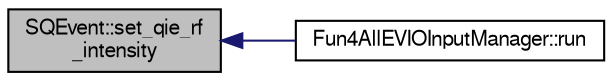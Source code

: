 digraph "SQEvent::set_qie_rf_intensity"
{
  bgcolor="transparent";
  edge [fontname="FreeSans",fontsize="10",labelfontname="FreeSans",labelfontsize="10"];
  node [fontname="FreeSans",fontsize="10",shape=record];
  rankdir="LR";
  Node1 [label="SQEvent::set_qie_rf\l_intensity",height=0.2,width=0.4,color="black", fillcolor="grey75", style="filled" fontcolor="black"];
  Node1 -> Node2 [dir="back",color="midnightblue",fontsize="10",style="solid",fontname="FreeSans"];
  Node2 [label="Fun4AllEVIOInputManager::run",height=0.2,width=0.4,color="black",URL="$d3/d97/classFun4AllEVIOInputManager.html#af61a28facba084aad29bf788ef2d28e7"];
}
